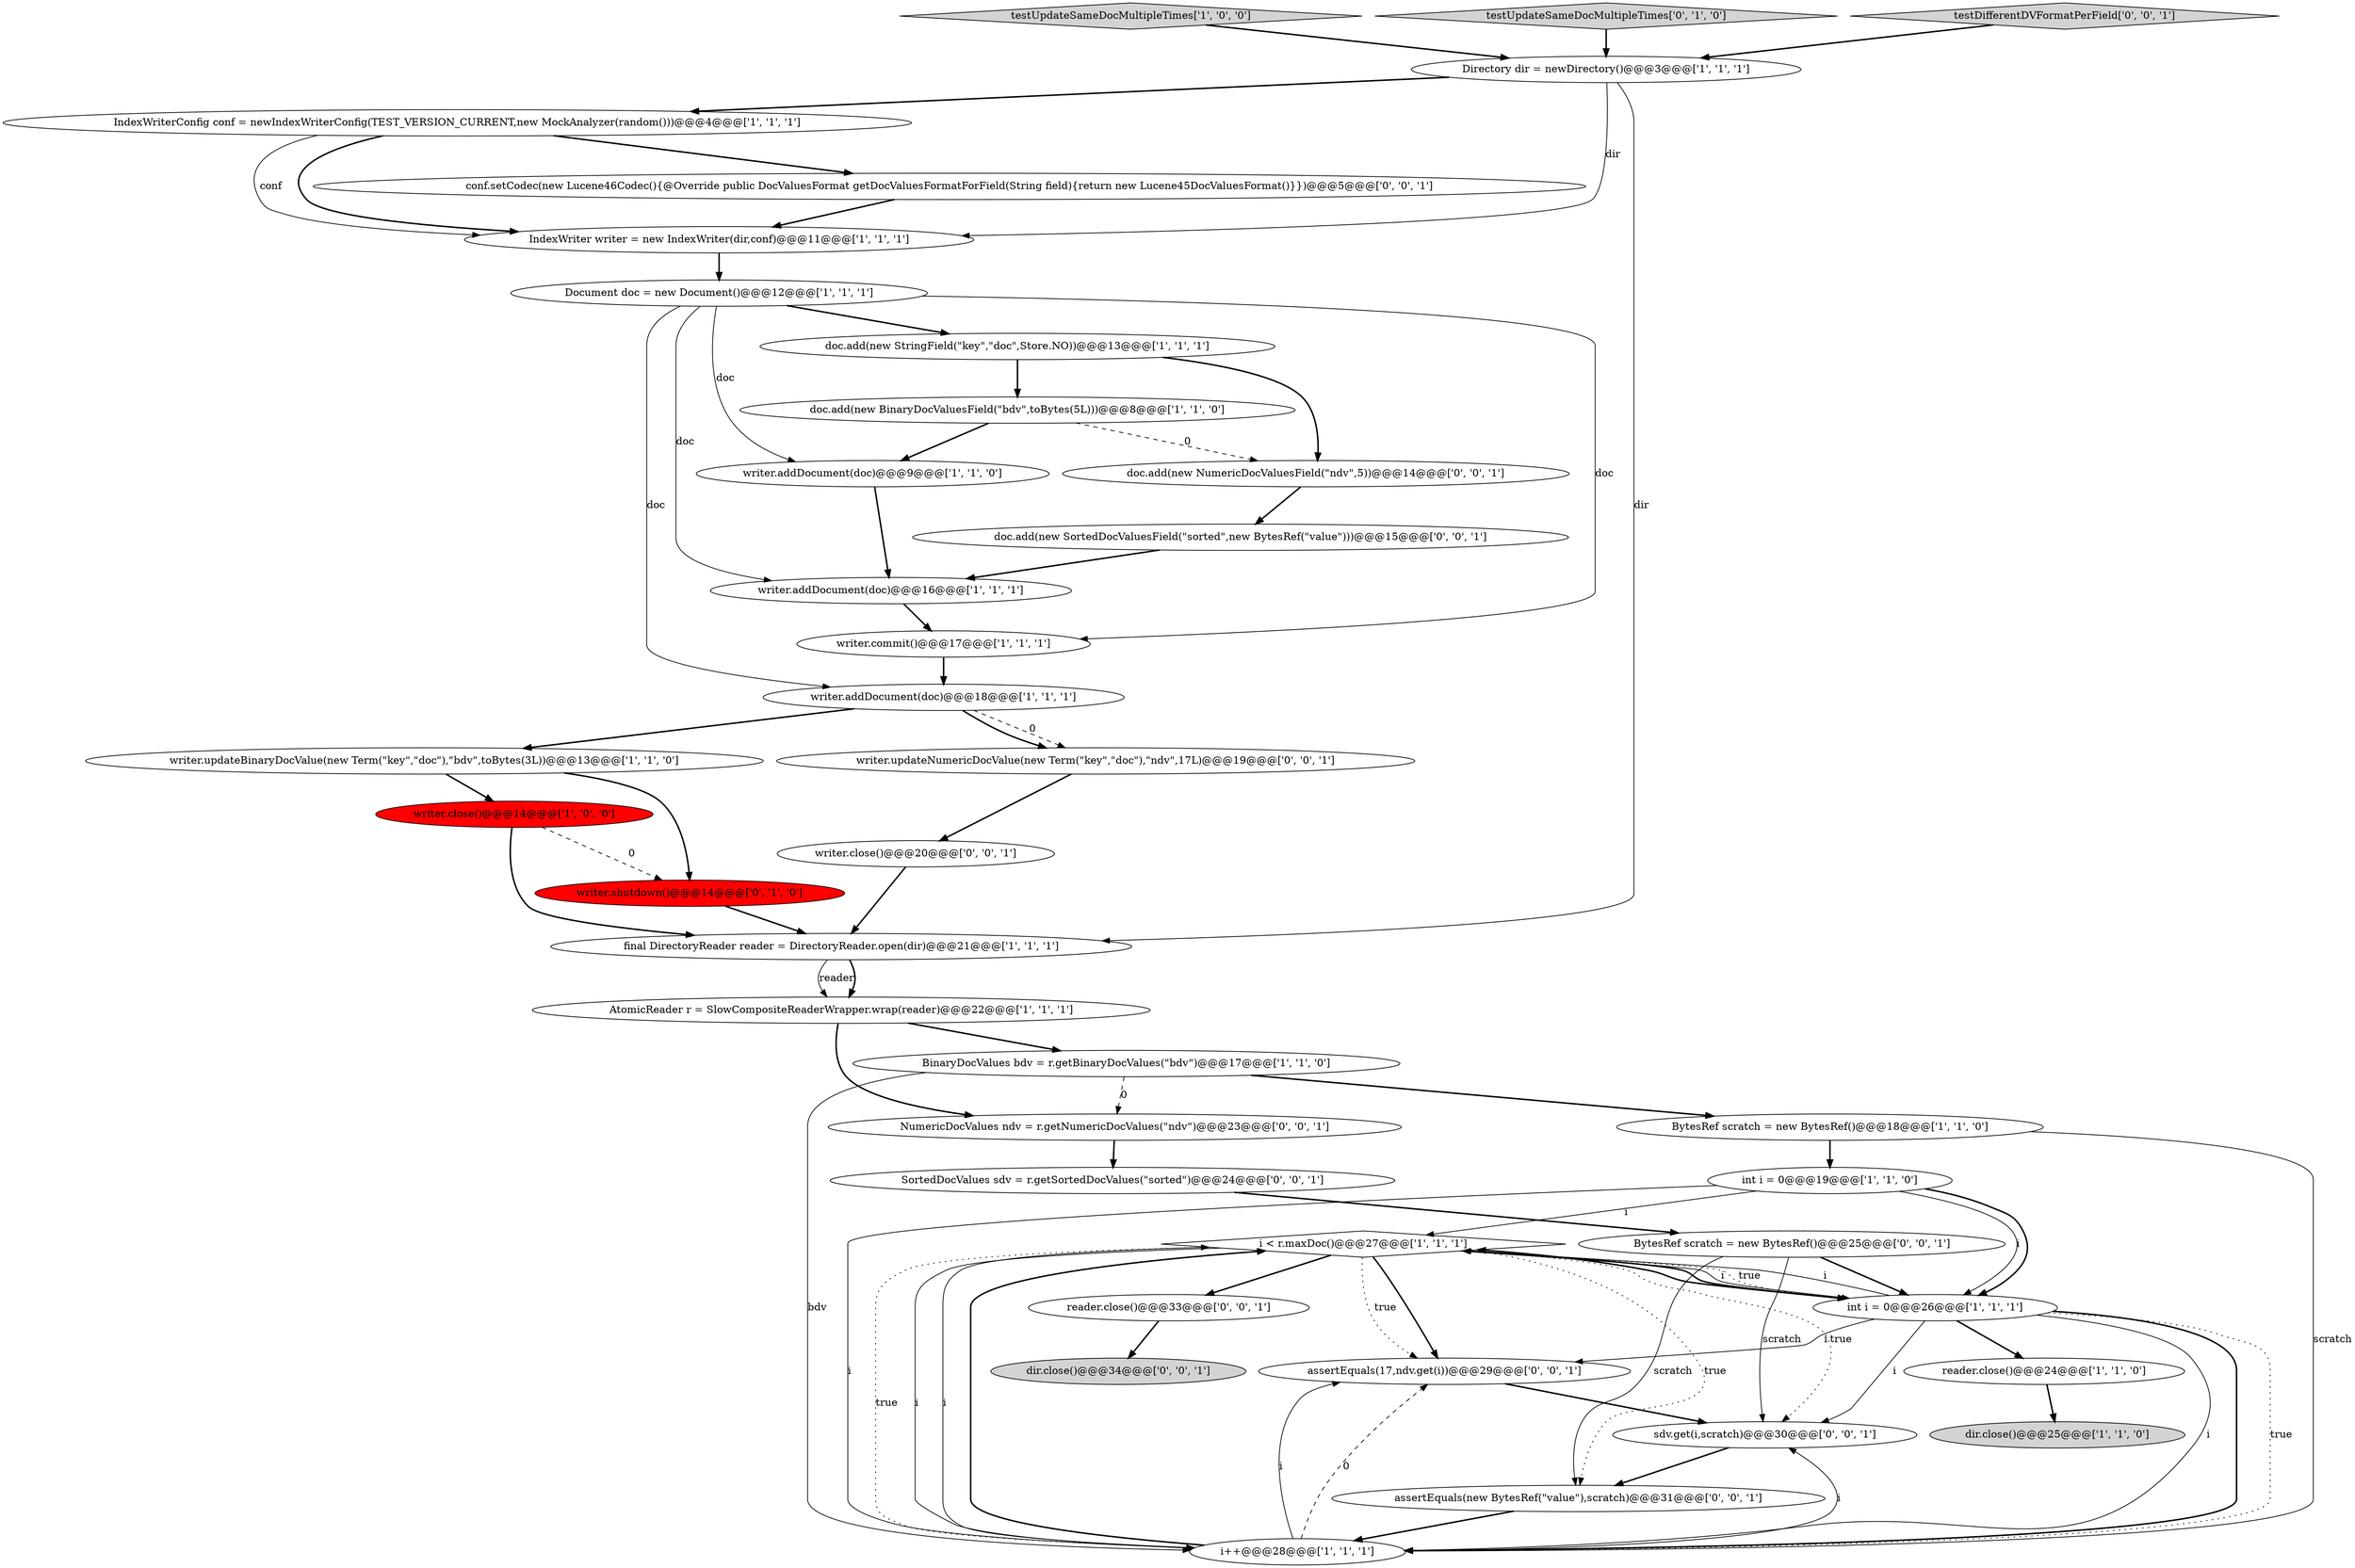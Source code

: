 digraph {
2 [style = filled, label = "BinaryDocValues bdv = r.getBinaryDocValues(\"bdv\")@@@17@@@['1', '1', '0']", fillcolor = white, shape = ellipse image = "AAA0AAABBB1BBB"];
23 [style = filled, label = "writer.shutdown()@@@14@@@['0', '1', '0']", fillcolor = red, shape = ellipse image = "AAA1AAABBB2BBB"];
31 [style = filled, label = "BytesRef scratch = new BytesRef()@@@25@@@['0', '0', '1']", fillcolor = white, shape = ellipse image = "AAA0AAABBB3BBB"];
38 [style = filled, label = "doc.add(new NumericDocValuesField(\"ndv\",5))@@@14@@@['0', '0', '1']", fillcolor = white, shape = ellipse image = "AAA0AAABBB3BBB"];
1 [style = filled, label = "int i = 0@@@19@@@['1', '1', '0']", fillcolor = white, shape = ellipse image = "AAA0AAABBB1BBB"];
33 [style = filled, label = "writer.updateNumericDocValue(new Term(\"key\",\"doc\"),\"ndv\",17L)@@@19@@@['0', '0', '1']", fillcolor = white, shape = ellipse image = "AAA0AAABBB3BBB"];
14 [style = filled, label = "writer.addDocument(doc)@@@16@@@['1', '1', '1']", fillcolor = white, shape = ellipse image = "AAA0AAABBB1BBB"];
0 [style = filled, label = "doc.add(new StringField(\"key\",\"doc\",Store.NO))@@@13@@@['1', '1', '1']", fillcolor = white, shape = ellipse image = "AAA0AAABBB1BBB"];
34 [style = filled, label = "assertEquals(17,ndv.get(i))@@@29@@@['0', '0', '1']", fillcolor = white, shape = ellipse image = "AAA0AAABBB3BBB"];
17 [style = filled, label = "i < r.maxDoc()@@@27@@@['1', '1', '1']", fillcolor = white, shape = diamond image = "AAA0AAABBB1BBB"];
25 [style = filled, label = "dir.close()@@@34@@@['0', '0', '1']", fillcolor = lightgray, shape = ellipse image = "AAA0AAABBB3BBB"];
20 [style = filled, label = "testUpdateSameDocMultipleTimes['1', '0', '0']", fillcolor = lightgray, shape = diamond image = "AAA0AAABBB1BBB"];
32 [style = filled, label = "assertEquals(new BytesRef(\"value\"),scratch)@@@31@@@['0', '0', '1']", fillcolor = white, shape = ellipse image = "AAA0AAABBB3BBB"];
24 [style = filled, label = "testUpdateSameDocMultipleTimes['0', '1', '0']", fillcolor = lightgray, shape = diamond image = "AAA0AAABBB2BBB"];
11 [style = filled, label = "BytesRef scratch = new BytesRef()@@@18@@@['1', '1', '0']", fillcolor = white, shape = ellipse image = "AAA0AAABBB1BBB"];
35 [style = filled, label = "sdv.get(i,scratch)@@@30@@@['0', '0', '1']", fillcolor = white, shape = ellipse image = "AAA0AAABBB3BBB"];
27 [style = filled, label = "NumericDocValues ndv = r.getNumericDocValues(\"ndv\")@@@23@@@['0', '0', '1']", fillcolor = white, shape = ellipse image = "AAA0AAABBB3BBB"];
4 [style = filled, label = "doc.add(new BinaryDocValuesField(\"bdv\",toBytes(5L)))@@@8@@@['1', '1', '0']", fillcolor = white, shape = ellipse image = "AAA0AAABBB1BBB"];
9 [style = filled, label = "int i = 0@@@26@@@['1', '1', '1']", fillcolor = white, shape = ellipse image = "AAA0AAABBB1BBB"];
26 [style = filled, label = "reader.close()@@@33@@@['0', '0', '1']", fillcolor = white, shape = ellipse image = "AAA0AAABBB3BBB"];
28 [style = filled, label = "doc.add(new SortedDocValuesField(\"sorted\",new BytesRef(\"value\")))@@@15@@@['0', '0', '1']", fillcolor = white, shape = ellipse image = "AAA0AAABBB3BBB"];
12 [style = filled, label = "IndexWriterConfig conf = newIndexWriterConfig(TEST_VERSION_CURRENT,new MockAnalyzer(random()))@@@4@@@['1', '1', '1']", fillcolor = white, shape = ellipse image = "AAA0AAABBB1BBB"];
3 [style = filled, label = "writer.close()@@@14@@@['1', '0', '0']", fillcolor = red, shape = ellipse image = "AAA1AAABBB1BBB"];
6 [style = filled, label = "writer.updateBinaryDocValue(new Term(\"key\",\"doc\"),\"bdv\",toBytes(3L))@@@13@@@['1', '1', '0']", fillcolor = white, shape = ellipse image = "AAA0AAABBB1BBB"];
21 [style = filled, label = "writer.addDocument(doc)@@@9@@@['1', '1', '0']", fillcolor = white, shape = ellipse image = "AAA0AAABBB1BBB"];
19 [style = filled, label = "dir.close()@@@25@@@['1', '1', '0']", fillcolor = lightgray, shape = ellipse image = "AAA0AAABBB1BBB"];
29 [style = filled, label = "SortedDocValues sdv = r.getSortedDocValues(\"sorted\")@@@24@@@['0', '0', '1']", fillcolor = white, shape = ellipse image = "AAA0AAABBB3BBB"];
30 [style = filled, label = "writer.close()@@@20@@@['0', '0', '1']", fillcolor = white, shape = ellipse image = "AAA0AAABBB3BBB"];
18 [style = filled, label = "reader.close()@@@24@@@['1', '1', '0']", fillcolor = white, shape = ellipse image = "AAA0AAABBB1BBB"];
7 [style = filled, label = "Directory dir = newDirectory()@@@3@@@['1', '1', '1']", fillcolor = white, shape = ellipse image = "AAA0AAABBB1BBB"];
5 [style = filled, label = "final DirectoryReader reader = DirectoryReader.open(dir)@@@21@@@['1', '1', '1']", fillcolor = white, shape = ellipse image = "AAA0AAABBB1BBB"];
13 [style = filled, label = "IndexWriter writer = new IndexWriter(dir,conf)@@@11@@@['1', '1', '1']", fillcolor = white, shape = ellipse image = "AAA0AAABBB1BBB"];
8 [style = filled, label = "writer.commit()@@@17@@@['1', '1', '1']", fillcolor = white, shape = ellipse image = "AAA0AAABBB1BBB"];
37 [style = filled, label = "conf.setCodec(new Lucene46Codec(){@Override public DocValuesFormat getDocValuesFormatForField(String field){return new Lucene45DocValuesFormat()}})@@@5@@@['0', '0', '1']", fillcolor = white, shape = ellipse image = "AAA0AAABBB3BBB"];
10 [style = filled, label = "writer.addDocument(doc)@@@18@@@['1', '1', '1']", fillcolor = white, shape = ellipse image = "AAA0AAABBB1BBB"];
22 [style = filled, label = "AtomicReader r = SlowCompositeReaderWrapper.wrap(reader)@@@22@@@['1', '1', '1']", fillcolor = white, shape = ellipse image = "AAA0AAABBB1BBB"];
36 [style = filled, label = "testDifferentDVFormatPerField['0', '0', '1']", fillcolor = lightgray, shape = diamond image = "AAA0AAABBB3BBB"];
16 [style = filled, label = "Document doc = new Document()@@@12@@@['1', '1', '1']", fillcolor = white, shape = ellipse image = "AAA0AAABBB1BBB"];
15 [style = filled, label = "i++@@@28@@@['1', '1', '1']", fillcolor = white, shape = ellipse image = "AAA0AAABBB1BBB"];
6->3 [style = bold, label=""];
8->10 [style = bold, label=""];
1->17 [style = solid, label="i"];
16->10 [style = solid, label="doc"];
16->0 [style = bold, label=""];
17->26 [style = bold, label=""];
12->13 [style = solid, label="conf"];
9->34 [style = solid, label="i"];
15->34 [style = solid, label="i"];
22->2 [style = bold, label=""];
23->5 [style = bold, label=""];
15->34 [style = dashed, label="0"];
4->38 [style = dashed, label="0"];
7->12 [style = bold, label=""];
11->1 [style = bold, label=""];
38->28 [style = bold, label=""];
31->9 [style = bold, label=""];
6->23 [style = bold, label=""];
16->8 [style = solid, label="doc"];
1->9 [style = solid, label="i"];
17->9 [style = bold, label=""];
29->31 [style = bold, label=""];
26->25 [style = bold, label=""];
9->17 [style = dotted, label="true"];
17->35 [style = dotted, label="true"];
18->19 [style = bold, label=""];
4->21 [style = bold, label=""];
9->17 [style = solid, label="i"];
2->27 [style = dashed, label="0"];
35->32 [style = bold, label=""];
9->17 [style = bold, label=""];
10->33 [style = dashed, label="0"];
2->15 [style = solid, label="bdv"];
16->14 [style = solid, label="doc"];
31->35 [style = solid, label="scratch"];
7->13 [style = solid, label="dir"];
17->32 [style = dotted, label="true"];
10->6 [style = bold, label=""];
13->16 [style = bold, label=""];
12->37 [style = bold, label=""];
1->15 [style = solid, label="i"];
1->9 [style = bold, label=""];
0->38 [style = bold, label=""];
28->14 [style = bold, label=""];
17->9 [style = solid, label="i"];
9->15 [style = solid, label="i"];
31->32 [style = solid, label="scratch"];
15->35 [style = solid, label="i"];
15->17 [style = solid, label="i"];
3->23 [style = dashed, label="0"];
12->13 [style = bold, label=""];
15->17 [style = bold, label=""];
3->5 [style = bold, label=""];
17->34 [style = bold, label=""];
17->15 [style = dotted, label="true"];
9->18 [style = bold, label=""];
17->15 [style = solid, label="i"];
22->27 [style = bold, label=""];
30->5 [style = bold, label=""];
0->4 [style = bold, label=""];
36->7 [style = bold, label=""];
9->15 [style = bold, label=""];
9->35 [style = solid, label="i"];
32->15 [style = bold, label=""];
33->30 [style = bold, label=""];
7->5 [style = solid, label="dir"];
9->15 [style = dotted, label="true"];
14->8 [style = bold, label=""];
10->33 [style = bold, label=""];
16->21 [style = solid, label="doc"];
34->35 [style = bold, label=""];
17->34 [style = dotted, label="true"];
27->29 [style = bold, label=""];
20->7 [style = bold, label=""];
37->13 [style = bold, label=""];
5->22 [style = solid, label="reader"];
24->7 [style = bold, label=""];
5->22 [style = bold, label=""];
2->11 [style = bold, label=""];
11->15 [style = solid, label="scratch"];
21->14 [style = bold, label=""];
}
